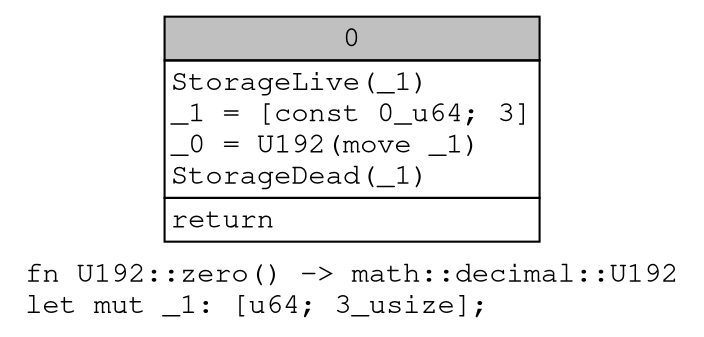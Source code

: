 digraph Mir_0_824 {
    graph [fontname="Courier, monospace"];
    node [fontname="Courier, monospace"];
    edge [fontname="Courier, monospace"];
    label=<fn U192::zero() -&gt; math::decimal::U192<br align="left"/>let mut _1: [u64; 3_usize];<br align="left"/>>;
    bb0__0_824 [shape="none", label=<<table border="0" cellborder="1" cellspacing="0"><tr><td bgcolor="gray" align="center" colspan="1">0</td></tr><tr><td align="left" balign="left">StorageLive(_1)<br/>_1 = [const 0_u64; 3]<br/>_0 = U192(move _1)<br/>StorageDead(_1)<br/></td></tr><tr><td align="left">return</td></tr></table>>];
}
